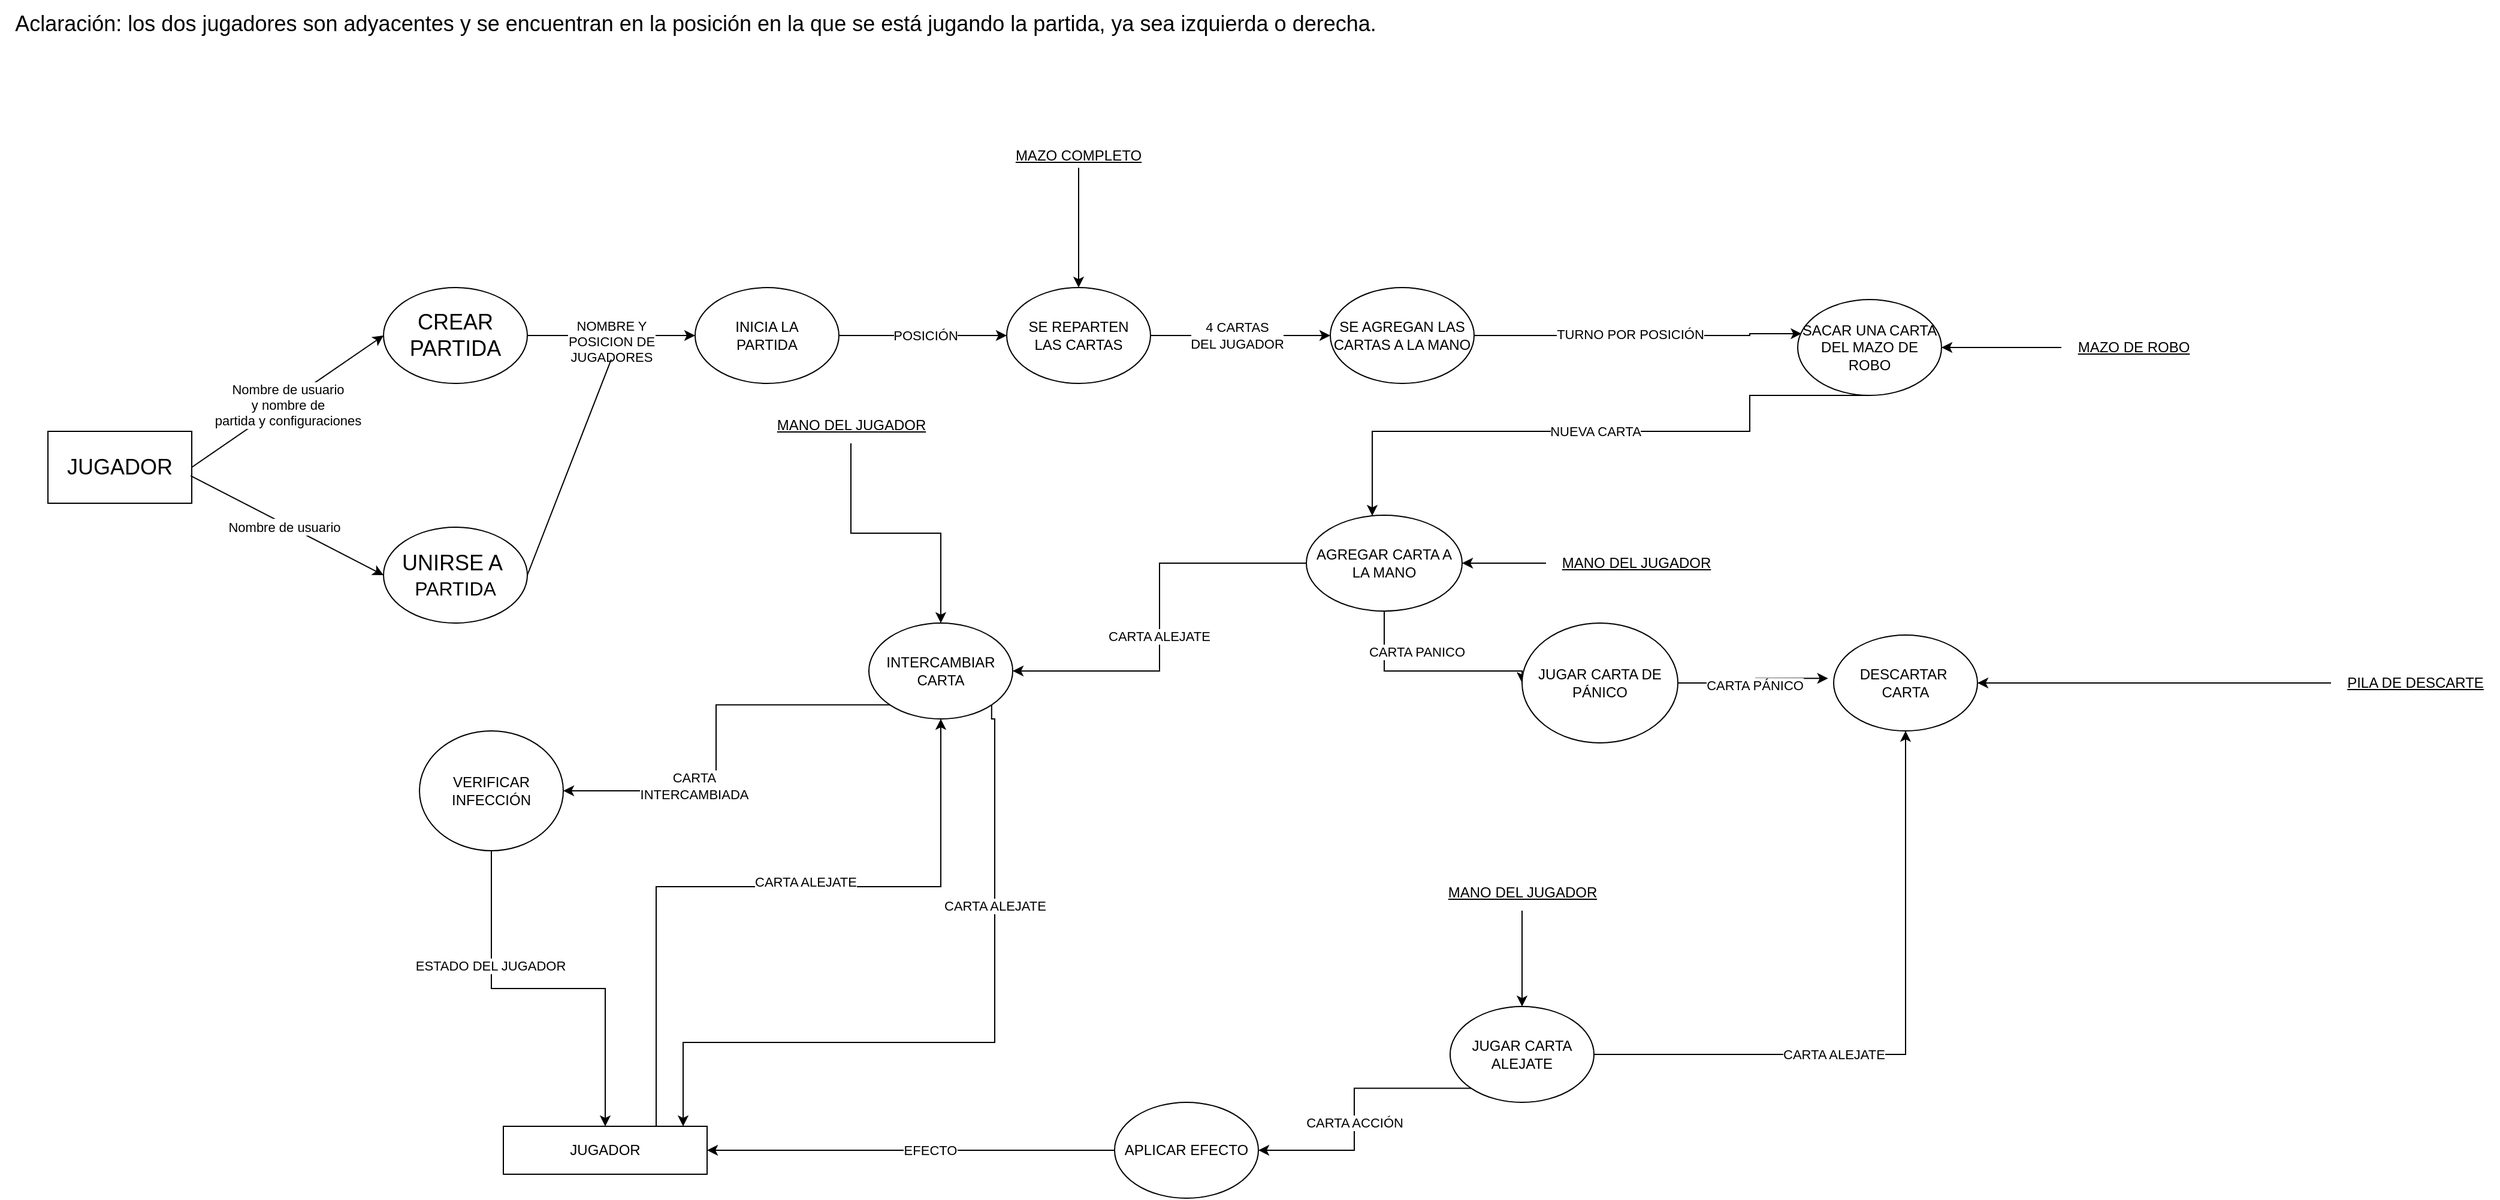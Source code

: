 <mxfile version="21.7.1" type="github">
  <diagram name="Page-1" id="b520641d-4fe3-3701-9064-5fc419738815">
    <mxGraphModel dx="1114" dy="1595" grid="1" gridSize="10" guides="1" tooltips="1" connect="1" arrows="1" fold="1" page="1" pageScale="1" pageWidth="1390" pageHeight="980" background="none" math="0" shadow="0">
      <root>
        <mxCell id="0" />
        <mxCell id="1" parent="0" />
        <mxCell id="Vu24yNfPdQX4edVaulIg-1" value="&lt;font style=&quot;font-size: 18px;&quot;&gt;JUGADOR&lt;/font&gt;" style="rounded=0;whiteSpace=wrap;html=1;" parent="1" vertex="1">
          <mxGeometry x="40" y="280" width="120" height="60" as="geometry" />
        </mxCell>
        <mxCell id="Vu24yNfPdQX4edVaulIg-2" value="&lt;div&gt;&lt;font style=&quot;font-size: 18px;&quot;&gt;CREAR PARTIDA&lt;/font&gt;&lt;/div&gt;" style="ellipse;whiteSpace=wrap;html=1;" parent="1" vertex="1">
          <mxGeometry x="320" y="160" width="120" height="80" as="geometry" />
        </mxCell>
        <mxCell id="Vu24yNfPdQX4edVaulIg-4" value="&lt;div&gt;&lt;font style=&quot;font-size: 18px;&quot;&gt;UNIRSE A&amp;nbsp;&lt;/font&gt;&lt;/div&gt;&lt;div&gt;&lt;font size=&quot;3&quot;&gt;PARTIDA&lt;/font&gt;&lt;/div&gt;" style="ellipse;whiteSpace=wrap;html=1;" parent="1" vertex="1">
          <mxGeometry x="320" y="360" width="120" height="80" as="geometry" />
        </mxCell>
        <mxCell id="Vu24yNfPdQX4edVaulIg-10" value="" style="endArrow=classic;html=1;rounded=0;entryX=0;entryY=0.5;entryDx=0;entryDy=0;exitX=1;exitY=0.5;exitDx=0;exitDy=0;" parent="1" source="Vu24yNfPdQX4edVaulIg-1" target="Vu24yNfPdQX4edVaulIg-2" edge="1">
          <mxGeometry relative="1" as="geometry">
            <mxPoint x="500" y="320" as="sourcePoint" />
            <mxPoint x="600" y="320" as="targetPoint" />
          </mxGeometry>
        </mxCell>
        <mxCell id="Vu24yNfPdQX4edVaulIg-11" value="Label" style="edgeLabel;resizable=0;html=1;align=center;verticalAlign=middle;" parent="Vu24yNfPdQX4edVaulIg-10" connectable="0" vertex="1">
          <mxGeometry relative="1" as="geometry" />
        </mxCell>
        <mxCell id="Vu24yNfPdQX4edVaulIg-12" value="&lt;div&gt;Nombre de usuario&lt;/div&gt;&lt;div&gt;y nombre de &lt;br&gt;&lt;/div&gt;&lt;div&gt;partida y configuraciones&lt;/div&gt;" style="edgeLabel;html=1;align=center;verticalAlign=middle;resizable=0;points=[];" parent="Vu24yNfPdQX4edVaulIg-10" vertex="1" connectable="0">
          <mxGeometry x="-0.02" y="-2" relative="1" as="geometry">
            <mxPoint as="offset" />
          </mxGeometry>
        </mxCell>
        <mxCell id="Vu24yNfPdQX4edVaulIg-15" value="" style="endArrow=classic;html=1;rounded=0;entryX=0;entryY=0.5;entryDx=0;entryDy=0;exitX=0.992;exitY=0.617;exitDx=0;exitDy=0;exitPerimeter=0;" parent="1" source="Vu24yNfPdQX4edVaulIg-1" target="Vu24yNfPdQX4edVaulIg-4" edge="1">
          <mxGeometry relative="1" as="geometry">
            <mxPoint x="170" y="320" as="sourcePoint" />
            <mxPoint x="330" y="180" as="targetPoint" />
          </mxGeometry>
        </mxCell>
        <mxCell id="Vu24yNfPdQX4edVaulIg-16" value="Label" style="edgeLabel;resizable=0;html=1;align=center;verticalAlign=middle;" parent="Vu24yNfPdQX4edVaulIg-15" connectable="0" vertex="1">
          <mxGeometry relative="1" as="geometry" />
        </mxCell>
        <mxCell id="Vu24yNfPdQX4edVaulIg-17" value="&lt;div&gt;Nombre de usuario&lt;/div&gt;" style="edgeLabel;html=1;align=center;verticalAlign=middle;resizable=0;points=[];" parent="Vu24yNfPdQX4edVaulIg-15" vertex="1" connectable="0">
          <mxGeometry x="-0.02" y="-2" relative="1" as="geometry">
            <mxPoint as="offset" />
          </mxGeometry>
        </mxCell>
        <mxCell id="Vu24yNfPdQX4edVaulIg-25" style="edgeStyle=orthogonalEdgeStyle;rounded=0;orthogonalLoop=1;jettySize=auto;html=1;entryX=0;entryY=0.5;entryDx=0;entryDy=0;" parent="1" source="Vu24yNfPdQX4edVaulIg-18" target="Vu24yNfPdQX4edVaulIg-28" edge="1">
          <mxGeometry relative="1" as="geometry">
            <mxPoint x="820" y="200" as="targetPoint" />
          </mxGeometry>
        </mxCell>
        <mxCell id="Vu24yNfPdQX4edVaulIg-26" value="POSICIÓN" style="edgeLabel;html=1;align=center;verticalAlign=middle;resizable=0;points=[];" parent="Vu24yNfPdQX4edVaulIg-25" vertex="1" connectable="0">
          <mxGeometry x="0.026" relative="1" as="geometry">
            <mxPoint as="offset" />
          </mxGeometry>
        </mxCell>
        <mxCell id="Vu24yNfPdQX4edVaulIg-18" value="&lt;div&gt;INICIA LA &lt;br&gt;&lt;/div&gt;&lt;div&gt;PARTIDA&lt;/div&gt;" style="ellipse;whiteSpace=wrap;html=1;" parent="1" vertex="1">
          <mxGeometry x="580" y="160" width="120" height="80" as="geometry" />
        </mxCell>
        <mxCell id="Vu24yNfPdQX4edVaulIg-19" value="" style="endArrow=classic;html=1;rounded=0;exitX=1;exitY=0.5;exitDx=0;exitDy=0;entryX=0;entryY=0.5;entryDx=0;entryDy=0;" parent="1" source="Vu24yNfPdQX4edVaulIg-2" target="Vu24yNfPdQX4edVaulIg-18" edge="1">
          <mxGeometry relative="1" as="geometry">
            <mxPoint x="440" y="350" as="sourcePoint" />
            <mxPoint x="540" y="350" as="targetPoint" />
          </mxGeometry>
        </mxCell>
        <mxCell id="Vu24yNfPdQX4edVaulIg-23" value="&lt;div&gt;NOMBRE Y &lt;br&gt;&lt;/div&gt;&lt;div&gt;POSICION DE &lt;br&gt;&lt;/div&gt;&lt;div&gt;JUGADORES&lt;/div&gt;" style="edgeLabel;html=1;align=center;verticalAlign=middle;resizable=0;points=[];" parent="Vu24yNfPdQX4edVaulIg-19" vertex="1" connectable="0">
          <mxGeometry x="-0.004" y="1" relative="1" as="geometry">
            <mxPoint y="6" as="offset" />
          </mxGeometry>
        </mxCell>
        <mxCell id="Vu24yNfPdQX4edVaulIg-21" value="" style="endArrow=none;html=1;rounded=0;exitX=1;exitY=0.5;exitDx=0;exitDy=0;" parent="1" source="Vu24yNfPdQX4edVaulIg-4" edge="1">
          <mxGeometry width="50" height="50" relative="1" as="geometry">
            <mxPoint x="460" y="380" as="sourcePoint" />
            <mxPoint x="510" y="220" as="targetPoint" />
          </mxGeometry>
        </mxCell>
        <mxCell id="Vu24yNfPdQX4edVaulIg-30" style="edgeStyle=orthogonalEdgeStyle;rounded=0;orthogonalLoop=1;jettySize=auto;html=1;entryX=0;entryY=0.5;entryDx=0;entryDy=0;" parent="1" source="Vu24yNfPdQX4edVaulIg-28" target="Vu24yNfPdQX4edVaulIg-29" edge="1">
          <mxGeometry relative="1" as="geometry" />
        </mxCell>
        <mxCell id="Vu24yNfPdQX4edVaulIg-34" value="&lt;div&gt;4 CARTAS &lt;br&gt;&lt;/div&gt;&lt;div&gt;DEL JUGADOR&lt;br&gt;&lt;/div&gt;" style="edgeLabel;html=1;align=center;verticalAlign=middle;resizable=0;points=[];" parent="Vu24yNfPdQX4edVaulIg-30" vertex="1" connectable="0">
          <mxGeometry x="-0.05" relative="1" as="geometry">
            <mxPoint as="offset" />
          </mxGeometry>
        </mxCell>
        <mxCell id="Vu24yNfPdQX4edVaulIg-28" value="&lt;div&gt;SE REPARTEN&lt;/div&gt;&lt;div&gt;LAS CARTAS&lt;br&gt;&lt;/div&gt;" style="ellipse;whiteSpace=wrap;html=1;" parent="1" vertex="1">
          <mxGeometry x="840" y="160" width="120" height="80" as="geometry" />
        </mxCell>
        <mxCell id="Vu24yNfPdQX4edVaulIg-36" style="edgeStyle=orthogonalEdgeStyle;rounded=0;orthogonalLoop=1;jettySize=auto;html=1;entryX=0.027;entryY=0.356;entryDx=0;entryDy=0;entryPerimeter=0;" parent="1" source="Vu24yNfPdQX4edVaulIg-29" target="Vu24yNfPdQX4edVaulIg-35" edge="1">
          <mxGeometry relative="1" as="geometry">
            <Array as="points">
              <mxPoint x="1460" y="200" />
              <mxPoint x="1460" y="199" />
            </Array>
          </mxGeometry>
        </mxCell>
        <mxCell id="Vu24yNfPdQX4edVaulIg-37" value="TURNO POR POSICIÓN" style="edgeLabel;html=1;align=center;verticalAlign=middle;resizable=0;points=[];" parent="Vu24yNfPdQX4edVaulIg-36" vertex="1" connectable="0">
          <mxGeometry x="-0.054" y="1" relative="1" as="geometry">
            <mxPoint as="offset" />
          </mxGeometry>
        </mxCell>
        <mxCell id="Vu24yNfPdQX4edVaulIg-29" value="SE AGREGAN LAS CARTAS A LA MANO" style="ellipse;whiteSpace=wrap;html=1;" parent="1" vertex="1">
          <mxGeometry x="1110" y="160" width="120" height="80" as="geometry" />
        </mxCell>
        <mxCell id="Vu24yNfPdQX4edVaulIg-33" style="edgeStyle=orthogonalEdgeStyle;rounded=0;orthogonalLoop=1;jettySize=auto;html=1;entryX=0.5;entryY=0;entryDx=0;entryDy=0;" parent="1" source="Vu24yNfPdQX4edVaulIg-32" target="Vu24yNfPdQX4edVaulIg-28" edge="1">
          <mxGeometry relative="1" as="geometry" />
        </mxCell>
        <UserObject label="&lt;u&gt;MAZO COMPLETO&lt;br&gt;&lt;/u&gt;" placeholders="1" name="Variable" id="Vu24yNfPdQX4edVaulIg-32">
          <mxCell style="text;html=1;strokeColor=none;fillColor=none;align=center;verticalAlign=middle;whiteSpace=wrap;overflow=hidden;" parent="1" vertex="1">
            <mxGeometry x="845" y="40" width="110" height="20" as="geometry" />
          </mxCell>
        </UserObject>
        <mxCell id="Vu24yNfPdQX4edVaulIg-43" style="edgeStyle=orthogonalEdgeStyle;rounded=0;orthogonalLoop=1;jettySize=auto;html=1;exitX=0.5;exitY=1;exitDx=0;exitDy=0;" parent="1" source="Vu24yNfPdQX4edVaulIg-35" target="Vu24yNfPdQX4edVaulIg-38" edge="1">
          <mxGeometry relative="1" as="geometry">
            <Array as="points">
              <mxPoint x="1460" y="250" />
              <mxPoint x="1460" y="280" />
              <mxPoint x="1145" y="280" />
            </Array>
          </mxGeometry>
        </mxCell>
        <mxCell id="Vu24yNfPdQX4edVaulIg-44" value="NUEVA CARTA" style="edgeLabel;html=1;align=center;verticalAlign=middle;resizable=0;points=[];" parent="Vu24yNfPdQX4edVaulIg-43" vertex="1" connectable="0">
          <mxGeometry x="0.006" y="-1" relative="1" as="geometry">
            <mxPoint y="1" as="offset" />
          </mxGeometry>
        </mxCell>
        <mxCell id="Vu24yNfPdQX4edVaulIg-35" value="SACAR UNA CARTA DEL MAZO DE ROBO" style="ellipse;whiteSpace=wrap;html=1;" parent="1" vertex="1">
          <mxGeometry x="1500" y="170" width="120" height="80" as="geometry" />
        </mxCell>
        <mxCell id="Vu24yNfPdQX4edVaulIg-46" style="edgeStyle=orthogonalEdgeStyle;rounded=0;orthogonalLoop=1;jettySize=auto;html=1;entryX=0;entryY=0.5;entryDx=0;entryDy=0;exitX=0.5;exitY=1;exitDx=0;exitDy=0;" parent="1" source="Vu24yNfPdQX4edVaulIg-38" target="Vu24yNfPdQX4edVaulIg-45" edge="1">
          <mxGeometry relative="1" as="geometry">
            <Array as="points">
              <mxPoint x="1155" y="480" />
            </Array>
          </mxGeometry>
        </mxCell>
        <mxCell id="Vu24yNfPdQX4edVaulIg-47" value="CARTA PANICO" style="edgeLabel;html=1;align=center;verticalAlign=middle;resizable=0;points=[];" parent="Vu24yNfPdQX4edVaulIg-46" vertex="1" connectable="0">
          <mxGeometry x="-0.14" y="2" relative="1" as="geometry">
            <mxPoint x="1" y="-14" as="offset" />
          </mxGeometry>
        </mxCell>
        <mxCell id="Vu24yNfPdQX4edVaulIg-64" style="edgeStyle=orthogonalEdgeStyle;rounded=0;orthogonalLoop=1;jettySize=auto;html=1;exitX=0;exitY=0.5;exitDx=0;exitDy=0;entryX=1;entryY=0.5;entryDx=0;entryDy=0;" parent="1" source="Vu24yNfPdQX4edVaulIg-38" target="Vu24yNfPdQX4edVaulIg-63" edge="1">
          <mxGeometry relative="1" as="geometry" />
        </mxCell>
        <mxCell id="Vu24yNfPdQX4edVaulIg-65" value="CARTA ALEJATE" style="edgeLabel;html=1;align=center;verticalAlign=middle;resizable=0;points=[];" parent="Vu24yNfPdQX4edVaulIg-64" vertex="1" connectable="0">
          <mxGeometry x="0.089" y="-1" relative="1" as="geometry">
            <mxPoint y="1" as="offset" />
          </mxGeometry>
        </mxCell>
        <mxCell id="Vu24yNfPdQX4edVaulIg-38" value="AGREGAR CARTA A LA MANO" style="ellipse;whiteSpace=wrap;html=1;" parent="1" vertex="1">
          <mxGeometry x="1090" y="350" width="130" height="80" as="geometry" />
        </mxCell>
        <mxCell id="Vu24yNfPdQX4edVaulIg-95" style="edgeStyle=orthogonalEdgeStyle;rounded=0;orthogonalLoop=1;jettySize=auto;html=1;entryX=1;entryY=0.5;entryDx=0;entryDy=0;" parent="1" source="Vu24yNfPdQX4edVaulIg-41" target="Vu24yNfPdQX4edVaulIg-35" edge="1">
          <mxGeometry relative="1" as="geometry" />
        </mxCell>
        <mxCell id="Vu24yNfPdQX4edVaulIg-41" value="&lt;u&gt;MAZO DE ROBO&lt;/u&gt;" style="text;html=1;align=center;verticalAlign=middle;resizable=0;points=[];autosize=1;strokeColor=none;fillColor=none;" parent="1" vertex="1">
          <mxGeometry x="1720" y="195" width="120" height="30" as="geometry" />
        </mxCell>
        <mxCell id="Vu24yNfPdQX4edVaulIg-49" style="edgeStyle=orthogonalEdgeStyle;rounded=0;orthogonalLoop=1;jettySize=auto;html=1;entryX=-0.039;entryY=0.452;entryDx=0;entryDy=0;entryPerimeter=0;" parent="1" source="Vu24yNfPdQX4edVaulIg-45" target="Vu24yNfPdQX4edVaulIg-58" edge="1">
          <mxGeometry relative="1" as="geometry">
            <mxPoint x="1270" y="520" as="targetPoint" />
          </mxGeometry>
        </mxCell>
        <mxCell id="Vu24yNfPdQX4edVaulIg-50" value="CARTA PÁNICO" style="edgeLabel;html=1;align=center;verticalAlign=middle;resizable=0;points=[];" parent="Vu24yNfPdQX4edVaulIg-49" vertex="1" connectable="0">
          <mxGeometry x="-0.01" y="-2" relative="1" as="geometry">
            <mxPoint as="offset" />
          </mxGeometry>
        </mxCell>
        <mxCell id="Vu24yNfPdQX4edVaulIg-45" value="JUGAR CARTA DE PÁNICO" style="ellipse;whiteSpace=wrap;html=1;" parent="1" vertex="1">
          <mxGeometry x="1270" y="440" width="130" height="100" as="geometry" />
        </mxCell>
        <mxCell id="Vu24yNfPdQX4edVaulIg-59" style="edgeStyle=orthogonalEdgeStyle;rounded=0;orthogonalLoop=1;jettySize=auto;html=1;entryX=0.5;entryY=1;entryDx=0;entryDy=0;" parent="1" source="Vu24yNfPdQX4edVaulIg-52" target="Vu24yNfPdQX4edVaulIg-58" edge="1">
          <mxGeometry relative="1" as="geometry" />
        </mxCell>
        <mxCell id="Vu24yNfPdQX4edVaulIg-60" value="CARTA ALEJATE" style="edgeLabel;html=1;align=center;verticalAlign=middle;resizable=0;points=[];" parent="Vu24yNfPdQX4edVaulIg-59" vertex="1" connectable="0">
          <mxGeometry x="-0.245" relative="1" as="geometry">
            <mxPoint as="offset" />
          </mxGeometry>
        </mxCell>
        <mxCell id="Vu24yNfPdQX4edVaulIg-75" style="edgeStyle=orthogonalEdgeStyle;rounded=0;orthogonalLoop=1;jettySize=auto;html=1;exitX=0;exitY=1;exitDx=0;exitDy=0;entryX=1;entryY=0.5;entryDx=0;entryDy=0;" parent="1" source="Vu24yNfPdQX4edVaulIg-52" target="Vu24yNfPdQX4edVaulIg-74" edge="1">
          <mxGeometry relative="1" as="geometry" />
        </mxCell>
        <mxCell id="Vu24yNfPdQX4edVaulIg-76" value="CARTA ACCIÓN" style="edgeLabel;html=1;align=center;verticalAlign=middle;resizable=0;points=[];" parent="Vu24yNfPdQX4edVaulIg-75" vertex="1" connectable="0">
          <mxGeometry x="0.097" relative="1" as="geometry">
            <mxPoint as="offset" />
          </mxGeometry>
        </mxCell>
        <mxCell id="Vu24yNfPdQX4edVaulIg-52" value="JUGAR CARTA ALEJATE" style="ellipse;whiteSpace=wrap;html=1;" parent="1" vertex="1">
          <mxGeometry x="1210" y="760" width="120" height="80" as="geometry" />
        </mxCell>
        <mxCell id="Vu24yNfPdQX4edVaulIg-58" value="&lt;div&gt;DESCARTAR&amp;nbsp;&lt;/div&gt;&lt;div&gt;CARTA&lt;/div&gt;" style="ellipse;whiteSpace=wrap;html=1;" parent="1" vertex="1">
          <mxGeometry x="1530" y="450" width="120" height="80" as="geometry" />
        </mxCell>
        <mxCell id="Vu24yNfPdQX4edVaulIg-62" style="edgeStyle=orthogonalEdgeStyle;rounded=0;orthogonalLoop=1;jettySize=auto;html=1;" parent="1" source="Vu24yNfPdQX4edVaulIg-61" target="Vu24yNfPdQX4edVaulIg-58" edge="1">
          <mxGeometry relative="1" as="geometry" />
        </mxCell>
        <mxCell id="Vu24yNfPdQX4edVaulIg-61" value="&lt;u&gt;PILA DE DESCARTE&lt;/u&gt;" style="text;html=1;align=center;verticalAlign=middle;resizable=0;points=[];autosize=1;strokeColor=none;fillColor=none;" parent="1" vertex="1">
          <mxGeometry x="1945" y="475" width="140" height="30" as="geometry" />
        </mxCell>
        <mxCell id="Vu24yNfPdQX4edVaulIg-100" style="edgeStyle=orthogonalEdgeStyle;rounded=0;orthogonalLoop=1;jettySize=auto;html=1;exitX=0;exitY=1;exitDx=0;exitDy=0;entryX=1;entryY=0.5;entryDx=0;entryDy=0;" parent="1" source="Vu24yNfPdQX4edVaulIg-63" target="Vu24yNfPdQX4edVaulIg-99" edge="1">
          <mxGeometry relative="1" as="geometry" />
        </mxCell>
        <mxCell id="Vu24yNfPdQX4edVaulIg-101" value="&lt;div&gt;CARTA&lt;/div&gt;&lt;div&gt;INTERCAMBIADA&lt;br&gt;&lt;/div&gt;" style="edgeLabel;html=1;align=center;verticalAlign=middle;resizable=0;points=[];" parent="Vu24yNfPdQX4edVaulIg-100" vertex="1" connectable="0">
          <mxGeometry x="0.371" y="-4" relative="1" as="geometry">
            <mxPoint as="offset" />
          </mxGeometry>
        </mxCell>
        <mxCell id="Vu24yNfPdQX4edVaulIg-63" value="&lt;div&gt;INTERCAMBIAR&lt;/div&gt;&lt;div&gt;CARTA&lt;br&gt;&lt;/div&gt;" style="ellipse;whiteSpace=wrap;html=1;" parent="1" vertex="1">
          <mxGeometry x="725" y="440" width="120" height="80" as="geometry" />
        </mxCell>
        <mxCell id="Vu24yNfPdQX4edVaulIg-67" style="edgeStyle=orthogonalEdgeStyle;rounded=0;orthogonalLoop=1;jettySize=auto;html=1;entryX=1;entryY=0.5;entryDx=0;entryDy=0;" parent="1" source="Vu24yNfPdQX4edVaulIg-66" target="Vu24yNfPdQX4edVaulIg-38" edge="1">
          <mxGeometry relative="1" as="geometry" />
        </mxCell>
        <mxCell id="Vu24yNfPdQX4edVaulIg-66" value="&lt;div&gt;&lt;u&gt;MANO DEL JUGADOR&lt;/u&gt;&lt;/div&gt;" style="text;html=1;align=center;verticalAlign=middle;resizable=0;points=[];autosize=1;strokeColor=none;fillColor=none;" parent="1" vertex="1">
          <mxGeometry x="1290" y="375" width="150" height="30" as="geometry" />
        </mxCell>
        <mxCell id="Vu24yNfPdQX4edVaulIg-69" style="edgeStyle=orthogonalEdgeStyle;rounded=0;orthogonalLoop=1;jettySize=auto;html=1;entryX=0.5;entryY=0;entryDx=0;entryDy=0;" parent="1" source="Vu24yNfPdQX4edVaulIg-68" target="Vu24yNfPdQX4edVaulIg-63" edge="1">
          <mxGeometry relative="1" as="geometry" />
        </mxCell>
        <mxCell id="Vu24yNfPdQX4edVaulIg-68" value="&lt;div&gt;&lt;u&gt;MANO DEL JUGADOR&lt;/u&gt;&lt;/div&gt;" style="text;html=1;align=center;verticalAlign=middle;resizable=0;points=[];autosize=1;strokeColor=none;fillColor=none;" parent="1" vertex="1">
          <mxGeometry x="635" y="260" width="150" height="30" as="geometry" />
        </mxCell>
        <mxCell id="Vu24yNfPdQX4edVaulIg-72" style="edgeStyle=orthogonalEdgeStyle;rounded=0;orthogonalLoop=1;jettySize=auto;html=1;exitX=1;exitY=1;exitDx=0;exitDy=0;" parent="1" source="Vu24yNfPdQX4edVaulIg-63" target="Vu24yNfPdQX4edVaulIg-71" edge="1">
          <mxGeometry relative="1" as="geometry">
            <Array as="points">
              <mxPoint x="827" y="520" />
              <mxPoint x="830" y="520" />
              <mxPoint x="830" y="790" />
              <mxPoint x="570" y="790" />
            </Array>
          </mxGeometry>
        </mxCell>
        <mxCell id="Vu24yNfPdQX4edVaulIg-73" value="CARTA ALEJATE" style="edgeLabel;html=1;align=center;verticalAlign=middle;resizable=0;points=[];" parent="Vu24yNfPdQX4edVaulIg-72" vertex="1" connectable="0">
          <mxGeometry x="-0.447" relative="1" as="geometry">
            <mxPoint as="offset" />
          </mxGeometry>
        </mxCell>
        <mxCell id="Vu24yNfPdQX4edVaulIg-97" style="edgeStyle=orthogonalEdgeStyle;rounded=0;orthogonalLoop=1;jettySize=auto;html=1;exitX=0.75;exitY=0;exitDx=0;exitDy=0;entryX=0.5;entryY=1;entryDx=0;entryDy=0;" parent="1" source="Vu24yNfPdQX4edVaulIg-71" target="Vu24yNfPdQX4edVaulIg-63" edge="1">
          <mxGeometry relative="1" as="geometry">
            <Array as="points">
              <mxPoint x="548" y="660" />
              <mxPoint x="785" y="660" />
            </Array>
          </mxGeometry>
        </mxCell>
        <mxCell id="Vu24yNfPdQX4edVaulIg-98" value="CARTA ALEJATE" style="edgeLabel;html=1;align=center;verticalAlign=middle;resizable=0;points=[];" parent="Vu24yNfPdQX4edVaulIg-97" vertex="1" connectable="0">
          <mxGeometry x="0.126" y="4" relative="1" as="geometry">
            <mxPoint x="-1" as="offset" />
          </mxGeometry>
        </mxCell>
        <mxCell id="Vu24yNfPdQX4edVaulIg-71" value="JUGADOR" style="rounded=0;whiteSpace=wrap;html=1;" parent="1" vertex="1">
          <mxGeometry x="420" y="860" width="170" height="40" as="geometry" />
        </mxCell>
        <mxCell id="Vu24yNfPdQX4edVaulIg-74" value="APLICAR EFECTO" style="ellipse;whiteSpace=wrap;html=1;" parent="1" vertex="1">
          <mxGeometry x="930" y="840" width="120" height="80" as="geometry" />
        </mxCell>
        <mxCell id="Vu24yNfPdQX4edVaulIg-82" value="" style="edgeStyle=orthogonalEdgeStyle;rounded=0;orthogonalLoop=1;jettySize=auto;html=1;entryX=1;entryY=0.5;entryDx=0;entryDy=0;" parent="1" source="Vu24yNfPdQX4edVaulIg-74" target="Vu24yNfPdQX4edVaulIg-71" edge="1">
          <mxGeometry relative="1" as="geometry">
            <mxPoint x="990" y="746" as="sourcePoint" />
            <mxPoint x="810" y="745.77" as="targetPoint" />
          </mxGeometry>
        </mxCell>
        <mxCell id="Vu24yNfPdQX4edVaulIg-83" value="EFECTO" style="edgeLabel;html=1;align=center;verticalAlign=middle;resizable=0;points=[];" parent="Vu24yNfPdQX4edVaulIg-82" vertex="1" connectable="0">
          <mxGeometry x="-0.119" y="4" relative="1" as="geometry">
            <mxPoint x="-4" y="-4" as="offset" />
          </mxGeometry>
        </mxCell>
        <mxCell id="Vu24yNfPdQX4edVaulIg-91" value="&lt;font style=&quot;font-size: 18px;&quot;&gt;Aclaración: los dos jugadores son adyacentes y se encuentran en la posición en la que se está jugando la partida, ya sea izquierda o derecha.&lt;/font&gt;" style="text;html=1;align=center;verticalAlign=middle;resizable=0;points=[];autosize=1;strokeColor=none;fillColor=none;" parent="1" vertex="1">
          <mxGeometry y="-80" width="1160" height="40" as="geometry" />
        </mxCell>
        <mxCell id="Vu24yNfPdQX4edVaulIg-96" style="edgeStyle=orthogonalEdgeStyle;rounded=0;orthogonalLoop=1;jettySize=auto;html=1;entryX=0.5;entryY=0;entryDx=0;entryDy=0;" parent="1" source="Vu24yNfPdQX4edVaulIg-92" target="Vu24yNfPdQX4edVaulIg-52" edge="1">
          <mxGeometry relative="1" as="geometry" />
        </mxCell>
        <mxCell id="Vu24yNfPdQX4edVaulIg-92" value="&lt;div&gt;&lt;u&gt;MANO DEL JUGADOR&lt;/u&gt;&lt;/div&gt;" style="text;html=1;align=center;verticalAlign=middle;resizable=0;points=[];autosize=1;strokeColor=none;fillColor=none;" parent="1" vertex="1">
          <mxGeometry x="1195" y="650" width="150" height="30" as="geometry" />
        </mxCell>
        <mxCell id="Vu24yNfPdQX4edVaulIg-102" style="edgeStyle=orthogonalEdgeStyle;rounded=0;orthogonalLoop=1;jettySize=auto;html=1;entryX=0.5;entryY=0;entryDx=0;entryDy=0;" parent="1" source="Vu24yNfPdQX4edVaulIg-99" target="Vu24yNfPdQX4edVaulIg-71" edge="1">
          <mxGeometry relative="1" as="geometry" />
        </mxCell>
        <mxCell id="Vu24yNfPdQX4edVaulIg-103" value="ESTADO DEL JUGADOR" style="edgeLabel;html=1;align=center;verticalAlign=middle;resizable=0;points=[];" parent="Vu24yNfPdQX4edVaulIg-102" vertex="1" connectable="0">
          <mxGeometry x="-0.411" y="-1" relative="1" as="geometry">
            <mxPoint as="offset" />
          </mxGeometry>
        </mxCell>
        <mxCell id="Vu24yNfPdQX4edVaulIg-99" value="&lt;div&gt;VERIFICAR&lt;/div&gt;&lt;div&gt;INFECCIÓN&lt;br&gt;&lt;/div&gt;" style="ellipse;whiteSpace=wrap;html=1;" parent="1" vertex="1">
          <mxGeometry x="350" y="530" width="120" height="100" as="geometry" />
        </mxCell>
      </root>
    </mxGraphModel>
  </diagram>
</mxfile>
